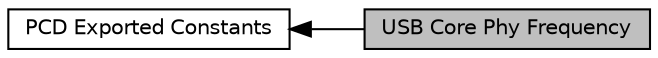 digraph "USB Core Phy Frequency"
{
  edge [fontname="Helvetica",fontsize="10",labelfontname="Helvetica",labelfontsize="10"];
  node [fontname="Helvetica",fontsize="10",shape=record];
  rankdir=LR;
  Node0 [label="USB Core Phy Frequency",height=0.2,width=0.4,color="black", fillcolor="grey75", style="filled", fontcolor="black"];
  Node1 [label="PCD Exported Constants",height=0.2,width=0.4,color="black", fillcolor="white", style="filled",URL="$group___p_c_d___exported___constants.html"];
  Node1->Node0 [shape=plaintext, dir="back", style="solid"];
}
